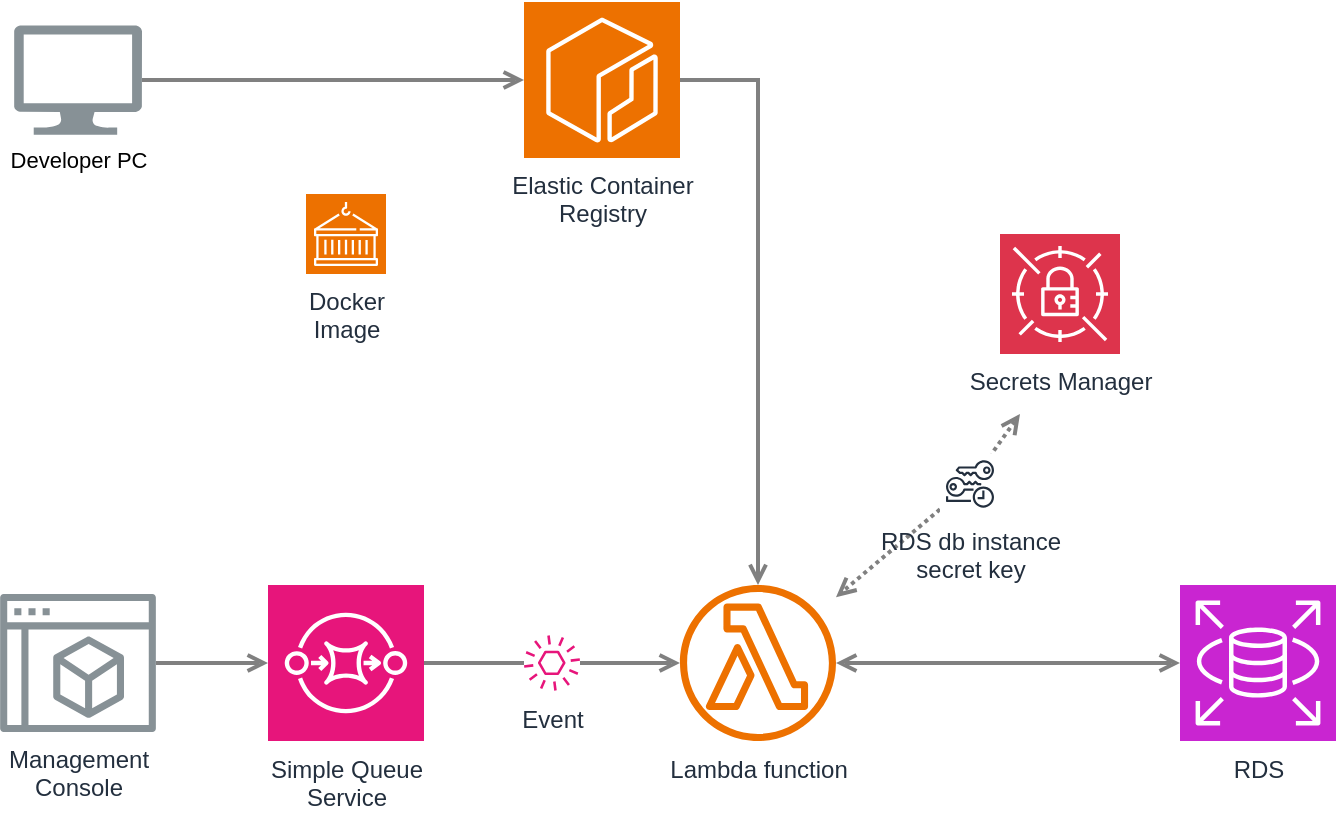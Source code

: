 <mxfile version="23.1.1" type="device">
  <diagram name="Page-1" id="-3makZB-rpCThMNZgR7a">
    <mxGraphModel dx="1152" dy="650" grid="1" gridSize="10" guides="1" tooltips="1" connect="1" arrows="1" fold="1" page="1" pageScale="1" pageWidth="827" pageHeight="1169" math="0" shadow="0">
      <root>
        <mxCell id="0" />
        <mxCell id="1" parent="0" />
        <mxCell id="o_RwluyRDH7w843e0NGT-1" style="edgeStyle=orthogonalEdgeStyle;shape=connector;rounded=0;orthogonalLoop=1;jettySize=auto;html=1;labelBackgroundColor=default;strokeColor=#808080;strokeWidth=2;align=center;verticalAlign=middle;fontFamily=Helvetica;fontSize=11;fontColor=default;startArrow=none;startFill=0;endArrow=open;endFill=0;exitX=1;exitY=0.5;exitDx=0;exitDy=0;exitPerimeter=0;" edge="1" parent="1" source="o_RwluyRDH7w843e0NGT-5" target="o_RwluyRDH7w843e0NGT-3">
          <mxGeometry relative="1" as="geometry" />
        </mxCell>
        <mxCell id="o_RwluyRDH7w843e0NGT-2" style="edgeStyle=orthogonalEdgeStyle;shape=connector;rounded=0;orthogonalLoop=1;jettySize=auto;html=1;labelBackgroundColor=default;strokeColor=#808080;strokeWidth=2;align=center;verticalAlign=middle;fontFamily=Helvetica;fontSize=11;fontColor=default;startArrow=open;startFill=0;endArrow=open;endFill=0;" edge="1" parent="1" source="o_RwluyRDH7w843e0NGT-3" target="o_RwluyRDH7w843e0NGT-4">
          <mxGeometry relative="1" as="geometry" />
        </mxCell>
        <mxCell id="o_RwluyRDH7w843e0NGT-3" value="Lambda function" style="sketch=0;outlineConnect=0;fontColor=#232F3E;gradientColor=none;fillColor=#ED7100;strokeColor=none;dashed=0;verticalLabelPosition=bottom;verticalAlign=top;align=center;html=1;fontSize=12;fontStyle=0;aspect=fixed;pointerEvents=1;shape=mxgraph.aws4.lambda_function;" vertex="1" parent="1">
          <mxGeometry x="410" y="415.5" width="78" height="78" as="geometry" />
        </mxCell>
        <mxCell id="o_RwluyRDH7w843e0NGT-4" value="RDS" style="sketch=0;points=[[0,0,0],[0.25,0,0],[0.5,0,0],[0.75,0,0],[1,0,0],[0,1,0],[0.25,1,0],[0.5,1,0],[0.75,1,0],[1,1,0],[0,0.25,0],[0,0.5,0],[0,0.75,0],[1,0.25,0],[1,0.5,0],[1,0.75,0]];outlineConnect=0;fontColor=#232F3E;fillColor=#C925D1;strokeColor=#ffffff;dashed=0;verticalLabelPosition=bottom;verticalAlign=top;align=center;html=1;fontSize=12;fontStyle=0;aspect=fixed;shape=mxgraph.aws4.resourceIcon;resIcon=mxgraph.aws4.rds;fontFamily=Helvetica;" vertex="1" parent="1">
          <mxGeometry x="660" y="415.5" width="78" height="78" as="geometry" />
        </mxCell>
        <mxCell id="o_RwluyRDH7w843e0NGT-5" value="Elastic Container&lt;br&gt;Registry" style="sketch=0;points=[[0,0,0],[0.25,0,0],[0.5,0,0],[0.75,0,0],[1,0,0],[0,1,0],[0.25,1,0],[0.5,1,0],[0.75,1,0],[1,1,0],[0,0.25,0],[0,0.5,0],[0,0.75,0],[1,0.25,0],[1,0.5,0],[1,0.75,0]];outlineConnect=0;fontColor=#232F3E;fillColor=#ED7100;strokeColor=#ffffff;dashed=0;verticalLabelPosition=bottom;verticalAlign=top;align=center;html=1;fontSize=12;fontStyle=0;aspect=fixed;shape=mxgraph.aws4.resourceIcon;resIcon=mxgraph.aws4.ecr;fontFamily=Helvetica;" vertex="1" parent="1">
          <mxGeometry x="332" y="124" width="78" height="78" as="geometry" />
        </mxCell>
        <mxCell id="o_RwluyRDH7w843e0NGT-6" value="Docker &lt;br&gt;Image" style="sketch=0;points=[[0,0,0],[0.25,0,0],[0.5,0,0],[0.75,0,0],[1,0,0],[0,1,0],[0.25,1,0],[0.5,1,0],[0.75,1,0],[1,1,0],[0,0.25,0],[0,0.5,0],[0,0.75,0],[1,0.25,0],[1,0.5,0],[1,0.75,0]];outlineConnect=0;fontColor=#232F3E;fillColor=#ED7100;strokeColor=#ffffff;dashed=0;verticalLabelPosition=bottom;verticalAlign=top;align=center;html=1;fontSize=12;fontStyle=0;aspect=fixed;shape=mxgraph.aws4.resourceIcon;resIcon=mxgraph.aws4.containers;fontFamily=Helvetica;" vertex="1" parent="1">
          <mxGeometry x="223" y="220" width="40" height="40" as="geometry" />
        </mxCell>
        <mxCell id="o_RwluyRDH7w843e0NGT-8" style="edgeStyle=orthogonalEdgeStyle;shape=connector;rounded=0;orthogonalLoop=1;jettySize=auto;html=1;labelBackgroundColor=default;strokeColor=#808080;strokeWidth=2;align=center;verticalAlign=middle;fontFamily=Helvetica;fontSize=11;fontColor=default;startArrow=none;startFill=0;endArrow=open;endFill=0;exitX=1;exitY=0.5;exitDx=0;exitDy=0;exitPerimeter=0;" edge="1" parent="1" source="o_RwluyRDH7w843e0NGT-24" target="o_RwluyRDH7w843e0NGT-5">
          <mxGeometry relative="1" as="geometry">
            <mxPoint x="148" y="163.1" as="sourcePoint" />
          </mxGeometry>
        </mxCell>
        <mxCell id="o_RwluyRDH7w843e0NGT-9" value="" style="shape=image;html=1;verticalAlign=top;verticalLabelPosition=bottom;labelBackgroundColor=#ffffff;imageAspect=0;aspect=fixed;image=https://cdn4.iconfinder.com/data/icons/scripting-and-programming-languages/512/660277-Python_logo-128.png;fontFamily=Helvetica;fontSize=11;fontColor=default;" vertex="1" parent="1">
          <mxGeometry x="218" y="184" width="50" height="50" as="geometry" />
        </mxCell>
        <mxCell id="o_RwluyRDH7w843e0NGT-18" style="shape=connector;rounded=0;orthogonalLoop=1;jettySize=auto;html=1;labelBackgroundColor=default;strokeColor=#808080;strokeWidth=2;align=center;verticalAlign=middle;fontFamily=Helvetica;fontSize=11;fontColor=default;startArrow=none;startFill=0;endArrow=open;endFill=0;dashed=1;dashPattern=1 1;" edge="1" parent="1" source="o_RwluyRDH7w843e0NGT-22" target="o_RwluyRDH7w843e0NGT-3">
          <mxGeometry relative="1" as="geometry">
            <mxPoint x="500" y="420" as="targetPoint" />
            <mxPoint x="540" y="350" as="sourcePoint" />
          </mxGeometry>
        </mxCell>
        <mxCell id="o_RwluyRDH7w843e0NGT-11" value="Secrets Manager" style="sketch=0;points=[[0,0,0],[0.25,0,0],[0.5,0,0],[0.75,0,0],[1,0,0],[0,1,0],[0.25,1,0],[0.5,1,0],[0.75,1,0],[1,1,0],[0,0.25,0],[0,0.5,0],[0,0.75,0],[1,0.25,0],[1,0.5,0],[1,0.75,0]];outlineConnect=0;fontColor=#232F3E;fillColor=#DD344C;strokeColor=#ffffff;dashed=0;verticalLabelPosition=bottom;verticalAlign=top;align=center;html=1;fontSize=12;fontStyle=0;aspect=fixed;shape=mxgraph.aws4.resourceIcon;resIcon=mxgraph.aws4.secrets_manager;fontFamily=Helvetica;" vertex="1" parent="1">
          <mxGeometry x="570" y="240" width="60" height="60" as="geometry" />
        </mxCell>
        <mxCell id="o_RwluyRDH7w843e0NGT-17" style="edgeStyle=orthogonalEdgeStyle;shape=connector;rounded=0;orthogonalLoop=1;jettySize=auto;html=1;labelBackgroundColor=default;strokeColor=#808080;strokeWidth=2;align=center;verticalAlign=middle;fontFamily=Helvetica;fontSize=11;fontColor=default;startArrow=none;startFill=0;endArrow=open;endFill=0;" edge="1" parent="1" source="o_RwluyRDH7w843e0NGT-20" target="o_RwluyRDH7w843e0NGT-3">
          <mxGeometry relative="1" as="geometry" />
        </mxCell>
        <mxCell id="o_RwluyRDH7w843e0NGT-13" value="Simple Queue&lt;br&gt;Service" style="sketch=0;points=[[0,0,0],[0.25,0,0],[0.5,0,0],[0.75,0,0],[1,0,0],[0,1,0],[0.25,1,0],[0.5,1,0],[0.75,1,0],[1,1,0],[0,0.25,0],[0,0.5,0],[0,0.75,0],[1,0.25,0],[1,0.5,0],[1,0.75,0]];outlineConnect=0;fontColor=#232F3E;fillColor=#E7157B;strokeColor=#ffffff;dashed=0;verticalLabelPosition=bottom;verticalAlign=top;align=center;html=1;fontSize=12;fontStyle=0;aspect=fixed;shape=mxgraph.aws4.resourceIcon;resIcon=mxgraph.aws4.sqs;" vertex="1" parent="1">
          <mxGeometry x="204" y="415.5" width="78" height="78" as="geometry" />
        </mxCell>
        <mxCell id="o_RwluyRDH7w843e0NGT-14" style="edgeStyle=orthogonalEdgeStyle;shape=connector;rounded=0;orthogonalLoop=1;jettySize=auto;html=1;labelBackgroundColor=default;strokeColor=#808080;strokeWidth=2;align=center;verticalAlign=middle;fontFamily=Helvetica;fontSize=11;fontColor=default;startArrow=none;startFill=0;endArrow=open;endFill=0;" edge="1" parent="1" source="o_RwluyRDH7w843e0NGT-15" target="o_RwluyRDH7w843e0NGT-13">
          <mxGeometry relative="1" as="geometry" />
        </mxCell>
        <mxCell id="o_RwluyRDH7w843e0NGT-15" value="Management&lt;br&gt;Console" style="sketch=0;outlineConnect=0;fontColor=#232F3E;gradientColor=none;fillColor=#879196;strokeColor=none;dashed=0;verticalLabelPosition=bottom;verticalAlign=top;align=center;html=1;fontSize=12;fontStyle=0;aspect=fixed;pointerEvents=1;shape=mxgraph.aws4.management_console2;fontFamily=Helvetica;" vertex="1" parent="1">
          <mxGeometry x="70" y="420" width="78" height="69" as="geometry" />
        </mxCell>
        <mxCell id="o_RwluyRDH7w843e0NGT-21" value="" style="edgeStyle=orthogonalEdgeStyle;shape=connector;rounded=0;orthogonalLoop=1;jettySize=auto;html=1;labelBackgroundColor=default;strokeColor=#808080;strokeWidth=2;align=center;verticalAlign=middle;fontFamily=Helvetica;fontSize=11;fontColor=default;startArrow=none;startFill=0;endArrow=none;endFill=0;" edge="1" parent="1" source="o_RwluyRDH7w843e0NGT-13" target="o_RwluyRDH7w843e0NGT-20">
          <mxGeometry relative="1" as="geometry">
            <mxPoint x="282" y="455" as="sourcePoint" />
            <mxPoint x="410" y="455" as="targetPoint" />
          </mxGeometry>
        </mxCell>
        <mxCell id="o_RwluyRDH7w843e0NGT-20" value="Event" style="sketch=0;outlineConnect=0;fontColor=#232F3E;gradientColor=none;fillColor=#E7157B;strokeColor=none;dashed=0;verticalLabelPosition=bottom;verticalAlign=top;align=center;html=1;fontSize=12;fontStyle=0;aspect=fixed;pointerEvents=1;shape=mxgraph.aws4.event;fontFamily=Helvetica;" vertex="1" parent="1">
          <mxGeometry x="332" y="440.5" width="28" height="28" as="geometry" />
        </mxCell>
        <mxCell id="o_RwluyRDH7w843e0NGT-23" value="" style="shape=connector;rounded=0;orthogonalLoop=1;jettySize=auto;html=1;labelBackgroundColor=default;strokeColor=#808080;strokeWidth=2;align=center;verticalAlign=middle;fontFamily=Helvetica;fontSize=11;fontColor=default;startArrow=open;startFill=0;endArrow=none;endFill=0;dashed=1;dashPattern=1 1;" edge="1" parent="1" target="o_RwluyRDH7w843e0NGT-22">
          <mxGeometry relative="1" as="geometry">
            <mxPoint x="483" y="416" as="targetPoint" />
            <mxPoint x="580" y="330" as="sourcePoint" />
          </mxGeometry>
        </mxCell>
        <mxCell id="o_RwluyRDH7w843e0NGT-22" value="RDS db instance&lt;br&gt;secret key" style="sketch=0;outlineConnect=0;fontColor=#232F3E;gradientColor=none;strokeColor=#232F3E;fillColor=#ffffff;dashed=0;verticalLabelPosition=bottom;verticalAlign=top;align=center;html=1;fontSize=12;fontStyle=0;aspect=fixed;shape=mxgraph.aws4.resourceIcon;resIcon=mxgraph.aws4.temporary_security_credential;fontFamily=Helvetica;" vertex="1" parent="1">
          <mxGeometry x="540" y="350" width="30" height="30" as="geometry" />
        </mxCell>
        <mxCell id="o_RwluyRDH7w843e0NGT-24" value="Developer PC" style="verticalLabelPosition=bottom;html=1;verticalAlign=top;align=center;strokeColor=none;fillColor=#879196;shape=mxgraph.azure.computer;pointerEvents=1;fontFamily=Helvetica;fontSize=11;fontColor=default;fillStyle=auto;" vertex="1" parent="1">
          <mxGeometry x="77" y="135.63" width="64" height="54.75" as="geometry" />
        </mxCell>
      </root>
    </mxGraphModel>
  </diagram>
</mxfile>
